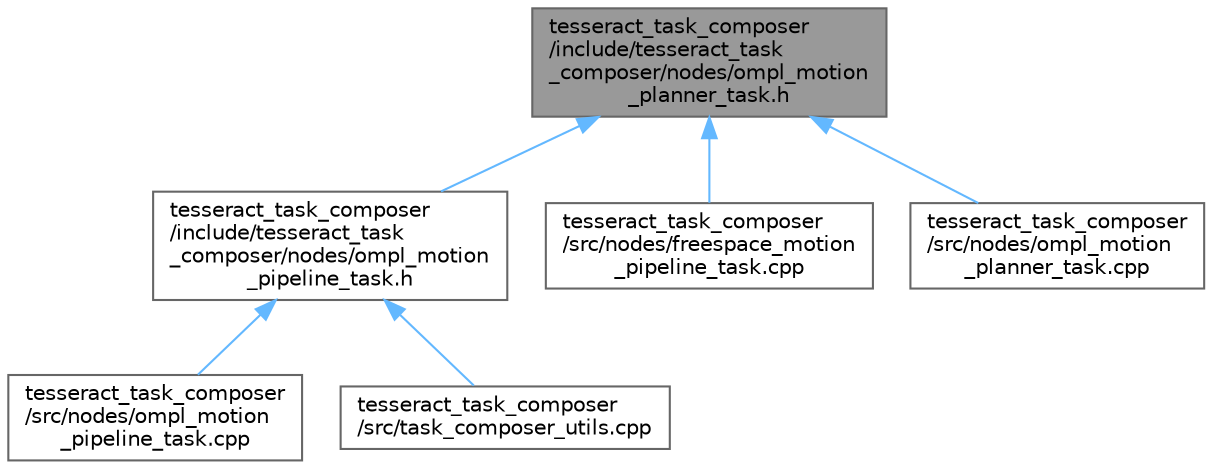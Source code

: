 digraph "tesseract_task_composer/include/tesseract_task_composer/nodes/ompl_motion_planner_task.h"
{
 // LATEX_PDF_SIZE
  bgcolor="transparent";
  edge [fontname=Helvetica,fontsize=10,labelfontname=Helvetica,labelfontsize=10];
  node [fontname=Helvetica,fontsize=10,shape=box,height=0.2,width=0.4];
  Node1 [label="tesseract_task_composer\l/include/tesseract_task\l_composer/nodes/ompl_motion\l_planner_task.h",height=0.2,width=0.4,color="gray40", fillcolor="grey60", style="filled", fontcolor="black",tooltip="OMPL motion planning pipeline."];
  Node1 -> Node2 [dir="back",color="steelblue1",style="solid"];
  Node2 [label="tesseract_task_composer\l/include/tesseract_task\l_composer/nodes/ompl_motion\l_pipeline_task.h",height=0.2,width=0.4,color="grey40", fillcolor="white", style="filled",URL="$d0/de5/ompl__motion__pipeline__task_8h.html",tooltip=" "];
  Node2 -> Node3 [dir="back",color="steelblue1",style="solid"];
  Node3 [label="tesseract_task_composer\l/src/nodes/ompl_motion\l_pipeline_task.cpp",height=0.2,width=0.4,color="grey40", fillcolor="white", style="filled",URL="$d6/d5c/ompl__motion__pipeline__task_8cpp.html",tooltip=" "];
  Node2 -> Node4 [dir="back",color="steelblue1",style="solid"];
  Node4 [label="tesseract_task_composer\l/src/task_composer_utils.cpp",height=0.2,width=0.4,color="grey40", fillcolor="white", style="filled",URL="$d7/d3a/task__composer__utils_8cpp.html",tooltip="A task composer utils."];
  Node1 -> Node5 [dir="back",color="steelblue1",style="solid"];
  Node5 [label="tesseract_task_composer\l/src/nodes/freespace_motion\l_pipeline_task.cpp",height=0.2,width=0.4,color="grey40", fillcolor="white", style="filled",URL="$d9/d89/freespace__motion__pipeline__task_8cpp.html",tooltip=" "];
  Node1 -> Node6 [dir="back",color="steelblue1",style="solid"];
  Node6 [label="tesseract_task_composer\l/src/nodes/ompl_motion\l_planner_task.cpp",height=0.2,width=0.4,color="grey40", fillcolor="white", style="filled",URL="$d0/de2/ompl__motion__planner__task_8cpp.html",tooltip="OMPL motion planner task."];
}
